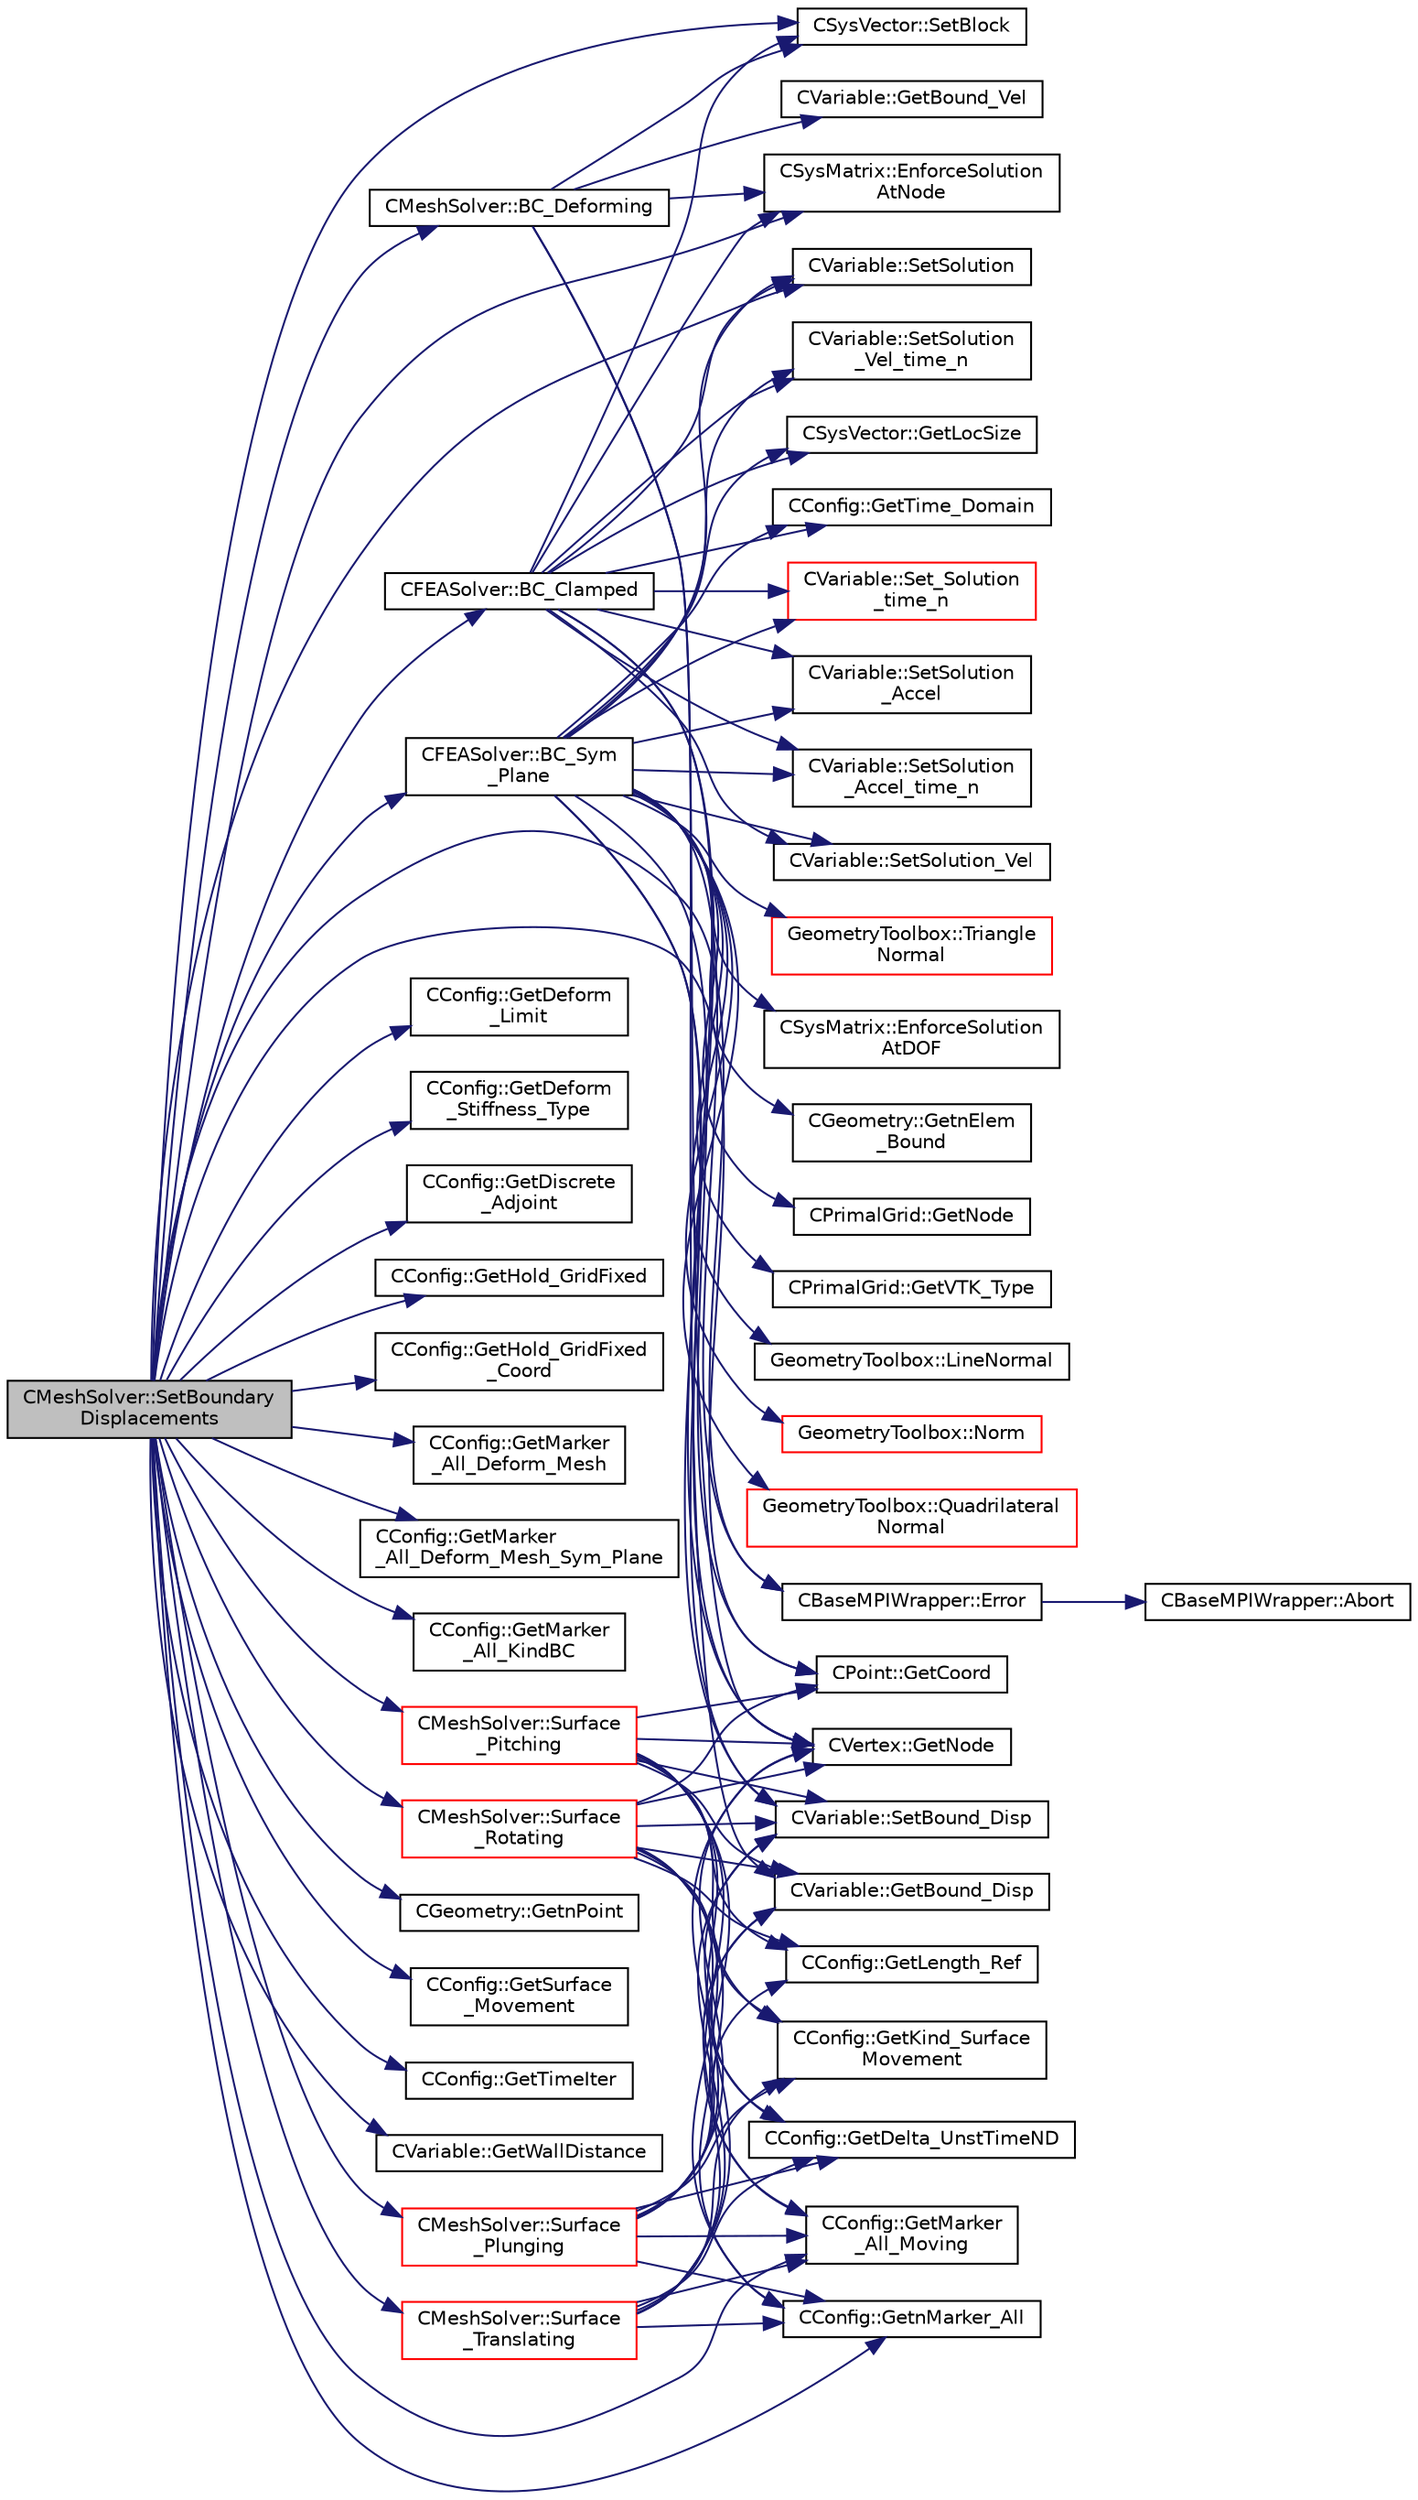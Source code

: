 digraph "CMeshSolver::SetBoundaryDisplacements"
{
 // LATEX_PDF_SIZE
  edge [fontname="Helvetica",fontsize="10",labelfontname="Helvetica",labelfontsize="10"];
  node [fontname="Helvetica",fontsize="10",shape=record];
  rankdir="LR";
  Node1 [label="CMeshSolver::SetBoundary\lDisplacements",height=0.2,width=0.4,color="black", fillcolor="grey75", style="filled", fontcolor="black",tooltip="Check the boundary vertex that are going to be moved."];
  Node1 -> Node2 [color="midnightblue",fontsize="10",style="solid",fontname="Helvetica"];
  Node2 [label="CFEASolver::BC_Clamped",height=0.2,width=0.4,color="black", fillcolor="white", style="filled",URL="$classCFEASolver.html#ad78fd5ac3d2e70c56f1b61ba6c9cb4eb",tooltip="Clamped boundary conditions."];
  Node2 -> Node3 [color="midnightblue",fontsize="10",style="solid",fontname="Helvetica"];
  Node3 [label="CSysMatrix::EnforceSolution\lAtNode",height=0.2,width=0.4,color="black", fillcolor="white", style="filled",URL="$classCSysMatrix.html#a1bfdb06825f0165504b84aa68e918208",tooltip="Modifies this matrix (A) and a rhs vector (b) such that (A^-1 * b)_i = x_i."];
  Node2 -> Node4 [color="midnightblue",fontsize="10",style="solid",fontname="Helvetica"];
  Node4 [label="CSysVector::GetLocSize",height=0.2,width=0.4,color="black", fillcolor="white", style="filled",URL="$classCSysVector.html#a8350bcd4cff50b455ee26898ebb66afd",tooltip="return the number of local elements in the CSysVector"];
  Node2 -> Node5 [color="midnightblue",fontsize="10",style="solid",fontname="Helvetica"];
  Node5 [label="CVertex::GetNode",height=0.2,width=0.4,color="black", fillcolor="white", style="filled",URL="$classCVertex.html#ad568da06e7191358d3a09a1bee71cdb5",tooltip="Get the node of the vertex."];
  Node2 -> Node6 [color="midnightblue",fontsize="10",style="solid",fontname="Helvetica"];
  Node6 [label="CConfig::GetTime_Domain",height=0.2,width=0.4,color="black", fillcolor="white", style="filled",URL="$classCConfig.html#a85d2e3cf43b77c63642c40c235b853f3",tooltip="Check if the multizone problem is solved for time domain."];
  Node2 -> Node7 [color="midnightblue",fontsize="10",style="solid",fontname="Helvetica"];
  Node7 [label="CVariable::Set_Solution\l_time_n",height=0.2,width=0.4,color="red", fillcolor="white", style="filled",URL="$classCVariable.html#abf55f051089ec13d9c0422ed3389a9dc",tooltip="Set the variable solution at time n."];
  Node2 -> Node11 [color="midnightblue",fontsize="10",style="solid",fontname="Helvetica"];
  Node11 [label="CSysVector::SetBlock",height=0.2,width=0.4,color="black", fillcolor="white", style="filled",URL="$classCSysVector.html#acceb60ca98fa7ede9520adde322009eb",tooltip="Set \"block\" to the vector."];
  Node2 -> Node12 [color="midnightblue",fontsize="10",style="solid",fontname="Helvetica"];
  Node12 [label="CVariable::SetBound_Disp",height=0.2,width=0.4,color="black", fillcolor="white", style="filled",URL="$classCVariable.html#a840431a0403b4bddd0a99dbfdf365795",tooltip="A virtual member. Set the boundary displacement."];
  Node2 -> Node13 [color="midnightblue",fontsize="10",style="solid",fontname="Helvetica"];
  Node13 [label="CVariable::SetSolution",height=0.2,width=0.4,color="black", fillcolor="white", style="filled",URL="$classCVariable.html#a22fbbd7bc6491672843000644a05c6a5",tooltip="Set the value of the solution, all variables."];
  Node2 -> Node14 [color="midnightblue",fontsize="10",style="solid",fontname="Helvetica"];
  Node14 [label="CVariable::SetSolution\l_Accel",height=0.2,width=0.4,color="black", fillcolor="white", style="filled",URL="$classCVariable.html#af87029baec777039085fb1ff17ee9555",tooltip="Set the value of the acceleration (Structural Analysis)."];
  Node2 -> Node15 [color="midnightblue",fontsize="10",style="solid",fontname="Helvetica"];
  Node15 [label="CVariable::SetSolution\l_Accel_time_n",height=0.2,width=0.4,color="black", fillcolor="white", style="filled",URL="$classCVariable.html#a3448962f8d6a3867336dd139d552b225",tooltip="Set the value of the acceleration (Structural Analysis) at time n."];
  Node2 -> Node16 [color="midnightblue",fontsize="10",style="solid",fontname="Helvetica"];
  Node16 [label="CVariable::SetSolution_Vel",height=0.2,width=0.4,color="black", fillcolor="white", style="filled",URL="$classCVariable.html#a5c1430d98acd399f1371f23e6fae053f",tooltip="Set the value of the velocity (Structural Analysis)."];
  Node2 -> Node17 [color="midnightblue",fontsize="10",style="solid",fontname="Helvetica"];
  Node17 [label="CVariable::SetSolution\l_Vel_time_n",height=0.2,width=0.4,color="black", fillcolor="white", style="filled",URL="$classCVariable.html#a889d87f62b6ffa72ca8b3f7cec792753",tooltip="Set the value of the velocity (Structural Analysis) at time n."];
  Node1 -> Node18 [color="midnightblue",fontsize="10",style="solid",fontname="Helvetica"];
  Node18 [label="CMeshSolver::BC_Deforming",height=0.2,width=0.4,color="black", fillcolor="white", style="filled",URL="$classCMeshSolver.html#a07023f506e40c4d1cd11336715eb8840",tooltip="Apply forced displacement boundary conditions."];
  Node18 -> Node3 [color="midnightblue",fontsize="10",style="solid",fontname="Helvetica"];
  Node18 -> Node19 [color="midnightblue",fontsize="10",style="solid",fontname="Helvetica"];
  Node19 [label="CVariable::GetBound_Disp",height=0.2,width=0.4,color="black", fillcolor="white", style="filled",URL="$classCVariable.html#a7e382eae45700e5c1e8973292c08f128",tooltip="A virtual member. Get the value of the displacement imposed at the boundary."];
  Node18 -> Node20 [color="midnightblue",fontsize="10",style="solid",fontname="Helvetica"];
  Node20 [label="CVariable::GetBound_Vel",height=0.2,width=0.4,color="black", fillcolor="white", style="filled",URL="$classCVariable.html#aa5588fed1cc85f29d66827238bfe7502",tooltip="A virtual member. Get the value of the velocity imposed at the boundary."];
  Node18 -> Node5 [color="midnightblue",fontsize="10",style="solid",fontname="Helvetica"];
  Node18 -> Node11 [color="midnightblue",fontsize="10",style="solid",fontname="Helvetica"];
  Node1 -> Node21 [color="midnightblue",fontsize="10",style="solid",fontname="Helvetica"];
  Node21 [label="CFEASolver::BC_Sym\l_Plane",height=0.2,width=0.4,color="black", fillcolor="white", style="filled",URL="$classCFEASolver.html#af0a805865c44d83408700f36050555ab",tooltip="Symmetry boundary conditions."];
  Node21 -> Node22 [color="midnightblue",fontsize="10",style="solid",fontname="Helvetica"];
  Node22 [label="CSysMatrix::EnforceSolution\lAtDOF",height=0.2,width=0.4,color="black", fillcolor="white", style="filled",URL="$classCSysMatrix.html#a29af75953ba8c52e236b2a27fb7d0d60",tooltip="Version of EnforceSolutionAtNode for a single degree of freedom."];
  Node21 -> Node23 [color="midnightblue",fontsize="10",style="solid",fontname="Helvetica"];
  Node23 [label="CBaseMPIWrapper::Error",height=0.2,width=0.4,color="black", fillcolor="white", style="filled",URL="$classCBaseMPIWrapper.html#a04457c47629bda56704e6a8804833eeb",tooltip=" "];
  Node23 -> Node24 [color="midnightblue",fontsize="10",style="solid",fontname="Helvetica"];
  Node24 [label="CBaseMPIWrapper::Abort",height=0.2,width=0.4,color="black", fillcolor="white", style="filled",URL="$classCBaseMPIWrapper.html#af7297d861dca86b45cf561b6ab642e8f",tooltip=" "];
  Node21 -> Node25 [color="midnightblue",fontsize="10",style="solid",fontname="Helvetica"];
  Node25 [label="CPoint::GetCoord",height=0.2,width=0.4,color="black", fillcolor="white", style="filled",URL="$classCPoint.html#ab16c29dd03911529cd73bf467c313179",tooltip="Get the coordinates dor the control volume."];
  Node21 -> Node4 [color="midnightblue",fontsize="10",style="solid",fontname="Helvetica"];
  Node21 -> Node26 [color="midnightblue",fontsize="10",style="solid",fontname="Helvetica"];
  Node26 [label="CGeometry::GetnElem\l_Bound",height=0.2,width=0.4,color="black", fillcolor="white", style="filled",URL="$classCGeometry.html#a99963e6bd2e4a26d4562f7ea5e8b8873",tooltip="Get the number of boundary elements."];
  Node21 -> Node5 [color="midnightblue",fontsize="10",style="solid",fontname="Helvetica"];
  Node21 -> Node27 [color="midnightblue",fontsize="10",style="solid",fontname="Helvetica"];
  Node27 [label="CPrimalGrid::GetNode",height=0.2,width=0.4,color="black", fillcolor="white", style="filled",URL="$classCPrimalGrid.html#a6353b89f5a8a3948cd475da6152bf077",tooltip="Get the nodes shared by the primal grid element."];
  Node21 -> Node6 [color="midnightblue",fontsize="10",style="solid",fontname="Helvetica"];
  Node21 -> Node28 [color="midnightblue",fontsize="10",style="solid",fontname="Helvetica"];
  Node28 [label="CPrimalGrid::GetVTK_Type",height=0.2,width=0.4,color="black", fillcolor="white", style="filled",URL="$classCPrimalGrid.html#ad506ad8f97dd70d71c1ee6f407df4cf5",tooltip="Get VTK type."];
  Node21 -> Node29 [color="midnightblue",fontsize="10",style="solid",fontname="Helvetica"];
  Node29 [label="GeometryToolbox::LineNormal",height=0.2,width=0.4,color="black", fillcolor="white", style="filled",URL="$group__GeometryToolbox.html#ga7079d2492b2934b5a8044b6576d35125",tooltip="Set U as the normal to a 2D line defined by coords[iPoint][iDim]."];
  Node21 -> Node30 [color="midnightblue",fontsize="10",style="solid",fontname="Helvetica"];
  Node30 [label="GeometryToolbox::Norm",height=0.2,width=0.4,color="red", fillcolor="white", style="filled",URL="$group__GeometryToolbox.html#gad8b24e50333c9a8378f7abf18222f36a",tooltip=" "];
  Node21 -> Node34 [color="midnightblue",fontsize="10",style="solid",fontname="Helvetica"];
  Node34 [label="GeometryToolbox::Quadrilateral\lNormal",height=0.2,width=0.4,color="red", fillcolor="white", style="filled",URL="$group__GeometryToolbox.html#ga33b6625a765eb24f27428949e1b1433e",tooltip="Normal vector of a quadrilateral, cross product of the two diagonals."];
  Node21 -> Node7 [color="midnightblue",fontsize="10",style="solid",fontname="Helvetica"];
  Node21 -> Node12 [color="midnightblue",fontsize="10",style="solid",fontname="Helvetica"];
  Node21 -> Node13 [color="midnightblue",fontsize="10",style="solid",fontname="Helvetica"];
  Node21 -> Node14 [color="midnightblue",fontsize="10",style="solid",fontname="Helvetica"];
  Node21 -> Node15 [color="midnightblue",fontsize="10",style="solid",fontname="Helvetica"];
  Node21 -> Node16 [color="midnightblue",fontsize="10",style="solid",fontname="Helvetica"];
  Node21 -> Node17 [color="midnightblue",fontsize="10",style="solid",fontname="Helvetica"];
  Node21 -> Node36 [color="midnightblue",fontsize="10",style="solid",fontname="Helvetica"];
  Node36 [label="GeometryToolbox::Triangle\lNormal",height=0.2,width=0.4,color="red", fillcolor="white", style="filled",URL="$group__GeometryToolbox.html#gaaf49b2060e8b62e065637f257283d132",tooltip="Normal vector of a triangle, cross product of two sides."];
  Node1 -> Node3 [color="midnightblue",fontsize="10",style="solid",fontname="Helvetica"];
  Node1 -> Node23 [color="midnightblue",fontsize="10",style="solid",fontname="Helvetica"];
  Node1 -> Node25 [color="midnightblue",fontsize="10",style="solid",fontname="Helvetica"];
  Node1 -> Node37 [color="midnightblue",fontsize="10",style="solid",fontname="Helvetica"];
  Node37 [label="CConfig::GetDeform\l_Limit",height=0.2,width=0.4,color="black", fillcolor="white", style="filled",URL="$classCConfig.html#adb9de8e548ff3a7620b74549b4186497",tooltip="Get limit for the volumetric deformation."];
  Node1 -> Node38 [color="midnightblue",fontsize="10",style="solid",fontname="Helvetica"];
  Node38 [label="CConfig::GetDeform\l_Stiffness_Type",height=0.2,width=0.4,color="black", fillcolor="white", style="filled",URL="$classCConfig.html#ab62038a9661de64bfe3cf8c19eeb773a",tooltip="Get the type of stiffness to impose for FEA mesh deformation."];
  Node1 -> Node39 [color="midnightblue",fontsize="10",style="solid",fontname="Helvetica"];
  Node39 [label="CConfig::GetDiscrete\l_Adjoint",height=0.2,width=0.4,color="black", fillcolor="white", style="filled",URL="$classCConfig.html#ab3928c4e6debcf50dcd0d38985f6980c",tooltip="Get the indicator whether we are solving an discrete adjoint problem."];
  Node1 -> Node40 [color="midnightblue",fontsize="10",style="solid",fontname="Helvetica"];
  Node40 [label="CConfig::GetHold_GridFixed",height=0.2,width=0.4,color="black", fillcolor="white", style="filled",URL="$classCConfig.html#a1385bb65c3bdf5e02dc50cf2463aa6e4",tooltip="Provides information about the the nodes that are going to be moved on a deformation volumetric grid ..."];
  Node1 -> Node41 [color="midnightblue",fontsize="10",style="solid",fontname="Helvetica"];
  Node41 [label="CConfig::GetHold_GridFixed\l_Coord",height=0.2,width=0.4,color="black", fillcolor="white", style="filled",URL="$classCConfig.html#a705090f0b943698b9fd3852925d7d829",tooltip="Get the coordinates where of the box where the grid is going to be deformed."];
  Node1 -> Node42 [color="midnightblue",fontsize="10",style="solid",fontname="Helvetica"];
  Node42 [label="CConfig::GetMarker\l_All_Deform_Mesh",height=0.2,width=0.4,color="black", fillcolor="white", style="filled",URL="$classCConfig.html#af2b7f4beda04f2a41c9b922987a5df26",tooltip="Get whether marker val_marker is a DEFORM_MESH marker."];
  Node1 -> Node43 [color="midnightblue",fontsize="10",style="solid",fontname="Helvetica"];
  Node43 [label="CConfig::GetMarker\l_All_Deform_Mesh_Sym_Plane",height=0.2,width=0.4,color="black", fillcolor="white", style="filled",URL="$classCConfig.html#a7a6483dd74e7c7e0020e0eeb4e0e0f6c",tooltip="Get whether marker val_marker is a DEFORM_MESH_SYM_PLANE marker."];
  Node1 -> Node44 [color="midnightblue",fontsize="10",style="solid",fontname="Helvetica"];
  Node44 [label="CConfig::GetMarker\l_All_KindBC",height=0.2,width=0.4,color="black", fillcolor="white", style="filled",URL="$classCConfig.html#ae003cd8f406eaaa91849a774c9a20730",tooltip="Get the kind of boundary for each marker."];
  Node1 -> Node45 [color="midnightblue",fontsize="10",style="solid",fontname="Helvetica"];
  Node45 [label="CConfig::GetMarker\l_All_Moving",height=0.2,width=0.4,color="black", fillcolor="white", style="filled",URL="$classCConfig.html#aa92e30407f9aaad234c7a557019cd3c5",tooltip="Get the motion information for a marker val_marker."];
  Node1 -> Node46 [color="midnightblue",fontsize="10",style="solid",fontname="Helvetica"];
  Node46 [label="CConfig::GetnMarker_All",height=0.2,width=0.4,color="black", fillcolor="white", style="filled",URL="$classCConfig.html#a459dee039e618d21a5d78db61c221240",tooltip="Get the total number of boundary markers of the local process including send/receive domains."];
  Node1 -> Node47 [color="midnightblue",fontsize="10",style="solid",fontname="Helvetica"];
  Node47 [label="CGeometry::GetnPoint",height=0.2,width=0.4,color="black", fillcolor="white", style="filled",URL="$classCGeometry.html#a275fb07cd99ab79d7a04b4862280169d",tooltip="Get number of points."];
  Node1 -> Node48 [color="midnightblue",fontsize="10",style="solid",fontname="Helvetica"];
  Node48 [label="CConfig::GetSurface\l_Movement",height=0.2,width=0.4,color="black", fillcolor="white", style="filled",URL="$classCConfig.html#a7da84ee925f437bd635bead56d822df9",tooltip="Get information about deforming markers."];
  Node1 -> Node49 [color="midnightblue",fontsize="10",style="solid",fontname="Helvetica"];
  Node49 [label="CConfig::GetTimeIter",height=0.2,width=0.4,color="black", fillcolor="white", style="filled",URL="$classCConfig.html#aec6051895c2e4f593a5c245104548b78",tooltip="Get the current time iteration number."];
  Node1 -> Node50 [color="midnightblue",fontsize="10",style="solid",fontname="Helvetica"];
  Node50 [label="CVariable::GetWallDistance",height=0.2,width=0.4,color="black", fillcolor="white", style="filled",URL="$classCVariable.html#abdc1a0c3e8243f7c27980a5cb4a716df",tooltip="A virtual member. Get the value of the wall distance in reference coordinates."];
  Node1 -> Node11 [color="midnightblue",fontsize="10",style="solid",fontname="Helvetica"];
  Node1 -> Node13 [color="midnightblue",fontsize="10",style="solid",fontname="Helvetica"];
  Node1 -> Node51 [color="midnightblue",fontsize="10",style="solid",fontname="Helvetica"];
  Node51 [label="CMeshSolver::Surface\l_Pitching",height=0.2,width=0.4,color="red", fillcolor="white", style="filled",URL="$classCMeshSolver.html#abfd3bd7eaf4b02cce6d682e241ac291b",tooltip="Pitching definition for deforming mesh."];
  Node51 -> Node19 [color="midnightblue",fontsize="10",style="solid",fontname="Helvetica"];
  Node51 -> Node25 [color="midnightblue",fontsize="10",style="solid",fontname="Helvetica"];
  Node51 -> Node52 [color="midnightblue",fontsize="10",style="solid",fontname="Helvetica"];
  Node52 [label="CConfig::GetDelta_UnstTimeND",height=0.2,width=0.4,color="black", fillcolor="white", style="filled",URL="$classCConfig.html#a0acfef8e480970316e9e672eacd59e9b",tooltip="If we are prforming an unsteady simulation, there is only one value of the time step for the complete..."];
  Node51 -> Node53 [color="midnightblue",fontsize="10",style="solid",fontname="Helvetica"];
  Node53 [label="CConfig::GetKind_Surface\lMovement",height=0.2,width=0.4,color="black", fillcolor="white", style="filled",URL="$classCConfig.html#af6d2475154c130e1671accace67efb33",tooltip="Get the type of surface motion."];
  Node51 -> Node54 [color="midnightblue",fontsize="10",style="solid",fontname="Helvetica"];
  Node54 [label="CConfig::GetLength_Ref",height=0.2,width=0.4,color="black", fillcolor="white", style="filled",URL="$classCConfig.html#a4c1facfb47bc3aee60dc92a350f0a82d",tooltip="Get the value of the reference length for non-dimensionalization. This value should always be 1 inter..."];
  Node51 -> Node45 [color="midnightblue",fontsize="10",style="solid",fontname="Helvetica"];
  Node51 -> Node46 [color="midnightblue",fontsize="10",style="solid",fontname="Helvetica"];
  Node51 -> Node5 [color="midnightblue",fontsize="10",style="solid",fontname="Helvetica"];
  Node51 -> Node12 [color="midnightblue",fontsize="10",style="solid",fontname="Helvetica"];
  Node1 -> Node65 [color="midnightblue",fontsize="10",style="solid",fontname="Helvetica"];
  Node65 [label="CMeshSolver::Surface\l_Plunging",height=0.2,width=0.4,color="red", fillcolor="white", style="filled",URL="$classCMeshSolver.html#a6afb12904c07abdff7bb2c44af692a2d",tooltip="Plunging definition for deforming mesh."];
  Node65 -> Node19 [color="midnightblue",fontsize="10",style="solid",fontname="Helvetica"];
  Node65 -> Node52 [color="midnightblue",fontsize="10",style="solid",fontname="Helvetica"];
  Node65 -> Node53 [color="midnightblue",fontsize="10",style="solid",fontname="Helvetica"];
  Node65 -> Node54 [color="midnightblue",fontsize="10",style="solid",fontname="Helvetica"];
  Node65 -> Node45 [color="midnightblue",fontsize="10",style="solid",fontname="Helvetica"];
  Node65 -> Node46 [color="midnightblue",fontsize="10",style="solid",fontname="Helvetica"];
  Node65 -> Node5 [color="midnightblue",fontsize="10",style="solid",fontname="Helvetica"];
  Node65 -> Node12 [color="midnightblue",fontsize="10",style="solid",fontname="Helvetica"];
  Node1 -> Node77 [color="midnightblue",fontsize="10",style="solid",fontname="Helvetica"];
  Node77 [label="CMeshSolver::Surface\l_Rotating",height=0.2,width=0.4,color="red", fillcolor="white", style="filled",URL="$classCMeshSolver.html#a55e7273d94df5b31b173972f61dbe47e",tooltip="Rotating definition for deforming mesh."];
  Node77 -> Node19 [color="midnightblue",fontsize="10",style="solid",fontname="Helvetica"];
  Node77 -> Node25 [color="midnightblue",fontsize="10",style="solid",fontname="Helvetica"];
  Node77 -> Node52 [color="midnightblue",fontsize="10",style="solid",fontname="Helvetica"];
  Node77 -> Node53 [color="midnightblue",fontsize="10",style="solid",fontname="Helvetica"];
  Node77 -> Node54 [color="midnightblue",fontsize="10",style="solid",fontname="Helvetica"];
  Node77 -> Node45 [color="midnightblue",fontsize="10",style="solid",fontname="Helvetica"];
  Node77 -> Node46 [color="midnightblue",fontsize="10",style="solid",fontname="Helvetica"];
  Node77 -> Node5 [color="midnightblue",fontsize="10",style="solid",fontname="Helvetica"];
  Node77 -> Node12 [color="midnightblue",fontsize="10",style="solid",fontname="Helvetica"];
  Node1 -> Node79 [color="midnightblue",fontsize="10",style="solid",fontname="Helvetica"];
  Node79 [label="CMeshSolver::Surface\l_Translating",height=0.2,width=0.4,color="red", fillcolor="white", style="filled",URL="$classCMeshSolver.html#a6fbd13b364179305341daa23c491a82f",tooltip="Translating definition for deforming mesh."];
  Node79 -> Node19 [color="midnightblue",fontsize="10",style="solid",fontname="Helvetica"];
  Node79 -> Node52 [color="midnightblue",fontsize="10",style="solid",fontname="Helvetica"];
  Node79 -> Node53 [color="midnightblue",fontsize="10",style="solid",fontname="Helvetica"];
  Node79 -> Node45 [color="midnightblue",fontsize="10",style="solid",fontname="Helvetica"];
  Node79 -> Node46 [color="midnightblue",fontsize="10",style="solid",fontname="Helvetica"];
  Node79 -> Node5 [color="midnightblue",fontsize="10",style="solid",fontname="Helvetica"];
  Node79 -> Node12 [color="midnightblue",fontsize="10",style="solid",fontname="Helvetica"];
}
